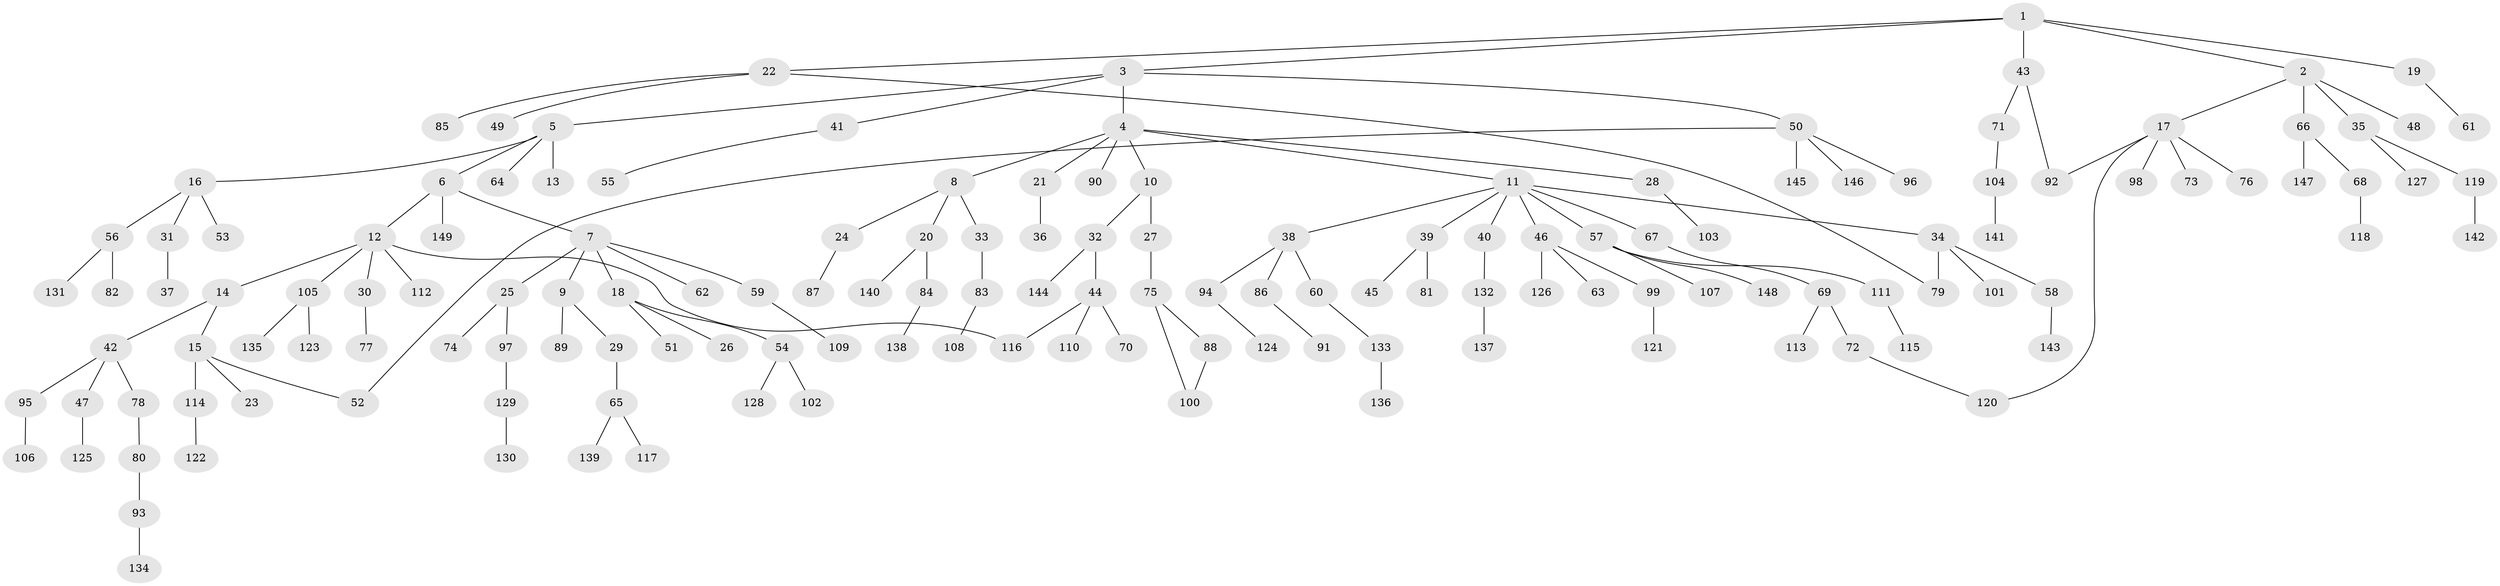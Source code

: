 // coarse degree distribution, {8: 0.019801980198019802, 9: 0.009900990099009901, 7: 0.009900990099009901, 5: 0.009900990099009901, 4: 0.0594059405940594, 3: 0.10891089108910891, 10: 0.009900990099009901, 6: 0.009900990099009901, 1: 0.5346534653465347, 2: 0.22772277227722773}
// Generated by graph-tools (version 1.1) at 2025/41/03/06/25 10:41:29]
// undirected, 149 vertices, 154 edges
graph export_dot {
graph [start="1"]
  node [color=gray90,style=filled];
  1;
  2;
  3;
  4;
  5;
  6;
  7;
  8;
  9;
  10;
  11;
  12;
  13;
  14;
  15;
  16;
  17;
  18;
  19;
  20;
  21;
  22;
  23;
  24;
  25;
  26;
  27;
  28;
  29;
  30;
  31;
  32;
  33;
  34;
  35;
  36;
  37;
  38;
  39;
  40;
  41;
  42;
  43;
  44;
  45;
  46;
  47;
  48;
  49;
  50;
  51;
  52;
  53;
  54;
  55;
  56;
  57;
  58;
  59;
  60;
  61;
  62;
  63;
  64;
  65;
  66;
  67;
  68;
  69;
  70;
  71;
  72;
  73;
  74;
  75;
  76;
  77;
  78;
  79;
  80;
  81;
  82;
  83;
  84;
  85;
  86;
  87;
  88;
  89;
  90;
  91;
  92;
  93;
  94;
  95;
  96;
  97;
  98;
  99;
  100;
  101;
  102;
  103;
  104;
  105;
  106;
  107;
  108;
  109;
  110;
  111;
  112;
  113;
  114;
  115;
  116;
  117;
  118;
  119;
  120;
  121;
  122;
  123;
  124;
  125;
  126;
  127;
  128;
  129;
  130;
  131;
  132;
  133;
  134;
  135;
  136;
  137;
  138;
  139;
  140;
  141;
  142;
  143;
  144;
  145;
  146;
  147;
  148;
  149;
  1 -- 2;
  1 -- 3;
  1 -- 19;
  1 -- 22;
  1 -- 43;
  2 -- 17;
  2 -- 35;
  2 -- 48;
  2 -- 66;
  3 -- 4;
  3 -- 5;
  3 -- 41;
  3 -- 50;
  4 -- 8;
  4 -- 10;
  4 -- 11;
  4 -- 21;
  4 -- 28;
  4 -- 90;
  5 -- 6;
  5 -- 13;
  5 -- 16;
  5 -- 64;
  6 -- 7;
  6 -- 12;
  6 -- 149;
  7 -- 9;
  7 -- 18;
  7 -- 25;
  7 -- 59;
  7 -- 62;
  8 -- 20;
  8 -- 24;
  8 -- 33;
  9 -- 29;
  9 -- 89;
  10 -- 27;
  10 -- 32;
  11 -- 34;
  11 -- 38;
  11 -- 39;
  11 -- 40;
  11 -- 46;
  11 -- 57;
  11 -- 67;
  12 -- 14;
  12 -- 30;
  12 -- 105;
  12 -- 112;
  12 -- 116;
  14 -- 15;
  14 -- 42;
  15 -- 23;
  15 -- 52;
  15 -- 114;
  16 -- 31;
  16 -- 53;
  16 -- 56;
  17 -- 73;
  17 -- 76;
  17 -- 98;
  17 -- 120;
  17 -- 92;
  18 -- 26;
  18 -- 51;
  18 -- 54;
  19 -- 61;
  20 -- 84;
  20 -- 140;
  21 -- 36;
  22 -- 49;
  22 -- 85;
  22 -- 79;
  24 -- 87;
  25 -- 74;
  25 -- 97;
  27 -- 75;
  28 -- 103;
  29 -- 65;
  30 -- 77;
  31 -- 37;
  32 -- 44;
  32 -- 144;
  33 -- 83;
  34 -- 58;
  34 -- 79;
  34 -- 101;
  35 -- 119;
  35 -- 127;
  38 -- 60;
  38 -- 86;
  38 -- 94;
  39 -- 45;
  39 -- 81;
  40 -- 132;
  41 -- 55;
  42 -- 47;
  42 -- 78;
  42 -- 95;
  43 -- 71;
  43 -- 92;
  44 -- 70;
  44 -- 110;
  44 -- 116;
  46 -- 63;
  46 -- 99;
  46 -- 126;
  47 -- 125;
  50 -- 96;
  50 -- 145;
  50 -- 146;
  50 -- 52;
  54 -- 102;
  54 -- 128;
  56 -- 82;
  56 -- 131;
  57 -- 107;
  57 -- 111;
  57 -- 148;
  58 -- 143;
  59 -- 109;
  60 -- 133;
  65 -- 117;
  65 -- 139;
  66 -- 68;
  66 -- 147;
  67 -- 69;
  68 -- 118;
  69 -- 72;
  69 -- 113;
  71 -- 104;
  72 -- 120;
  75 -- 88;
  75 -- 100;
  78 -- 80;
  80 -- 93;
  83 -- 108;
  84 -- 138;
  86 -- 91;
  88 -- 100;
  93 -- 134;
  94 -- 124;
  95 -- 106;
  97 -- 129;
  99 -- 121;
  104 -- 141;
  105 -- 123;
  105 -- 135;
  111 -- 115;
  114 -- 122;
  119 -- 142;
  129 -- 130;
  132 -- 137;
  133 -- 136;
}
